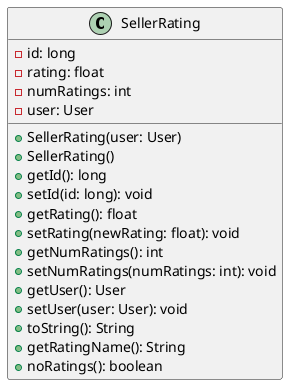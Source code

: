 @startuml
class SellerRating [[java:edu.sru.cpsc.webshopping.domain.user.SellerRating]] {
	-id: long
	-rating: float
	-numRatings: int
	-user: User
	+SellerRating(user: User)
	+SellerRating()
	+getId(): long
	+setId(id: long): void
	+getRating(): float
	+setRating(newRating: float): void
	+getNumRatings(): int
	+setNumRatings(numRatings: int): void
	+getUser(): User
	+setUser(user: User): void
	+toString(): String
	+getRatingName(): String
	+noRatings(): boolean
}
@enduml